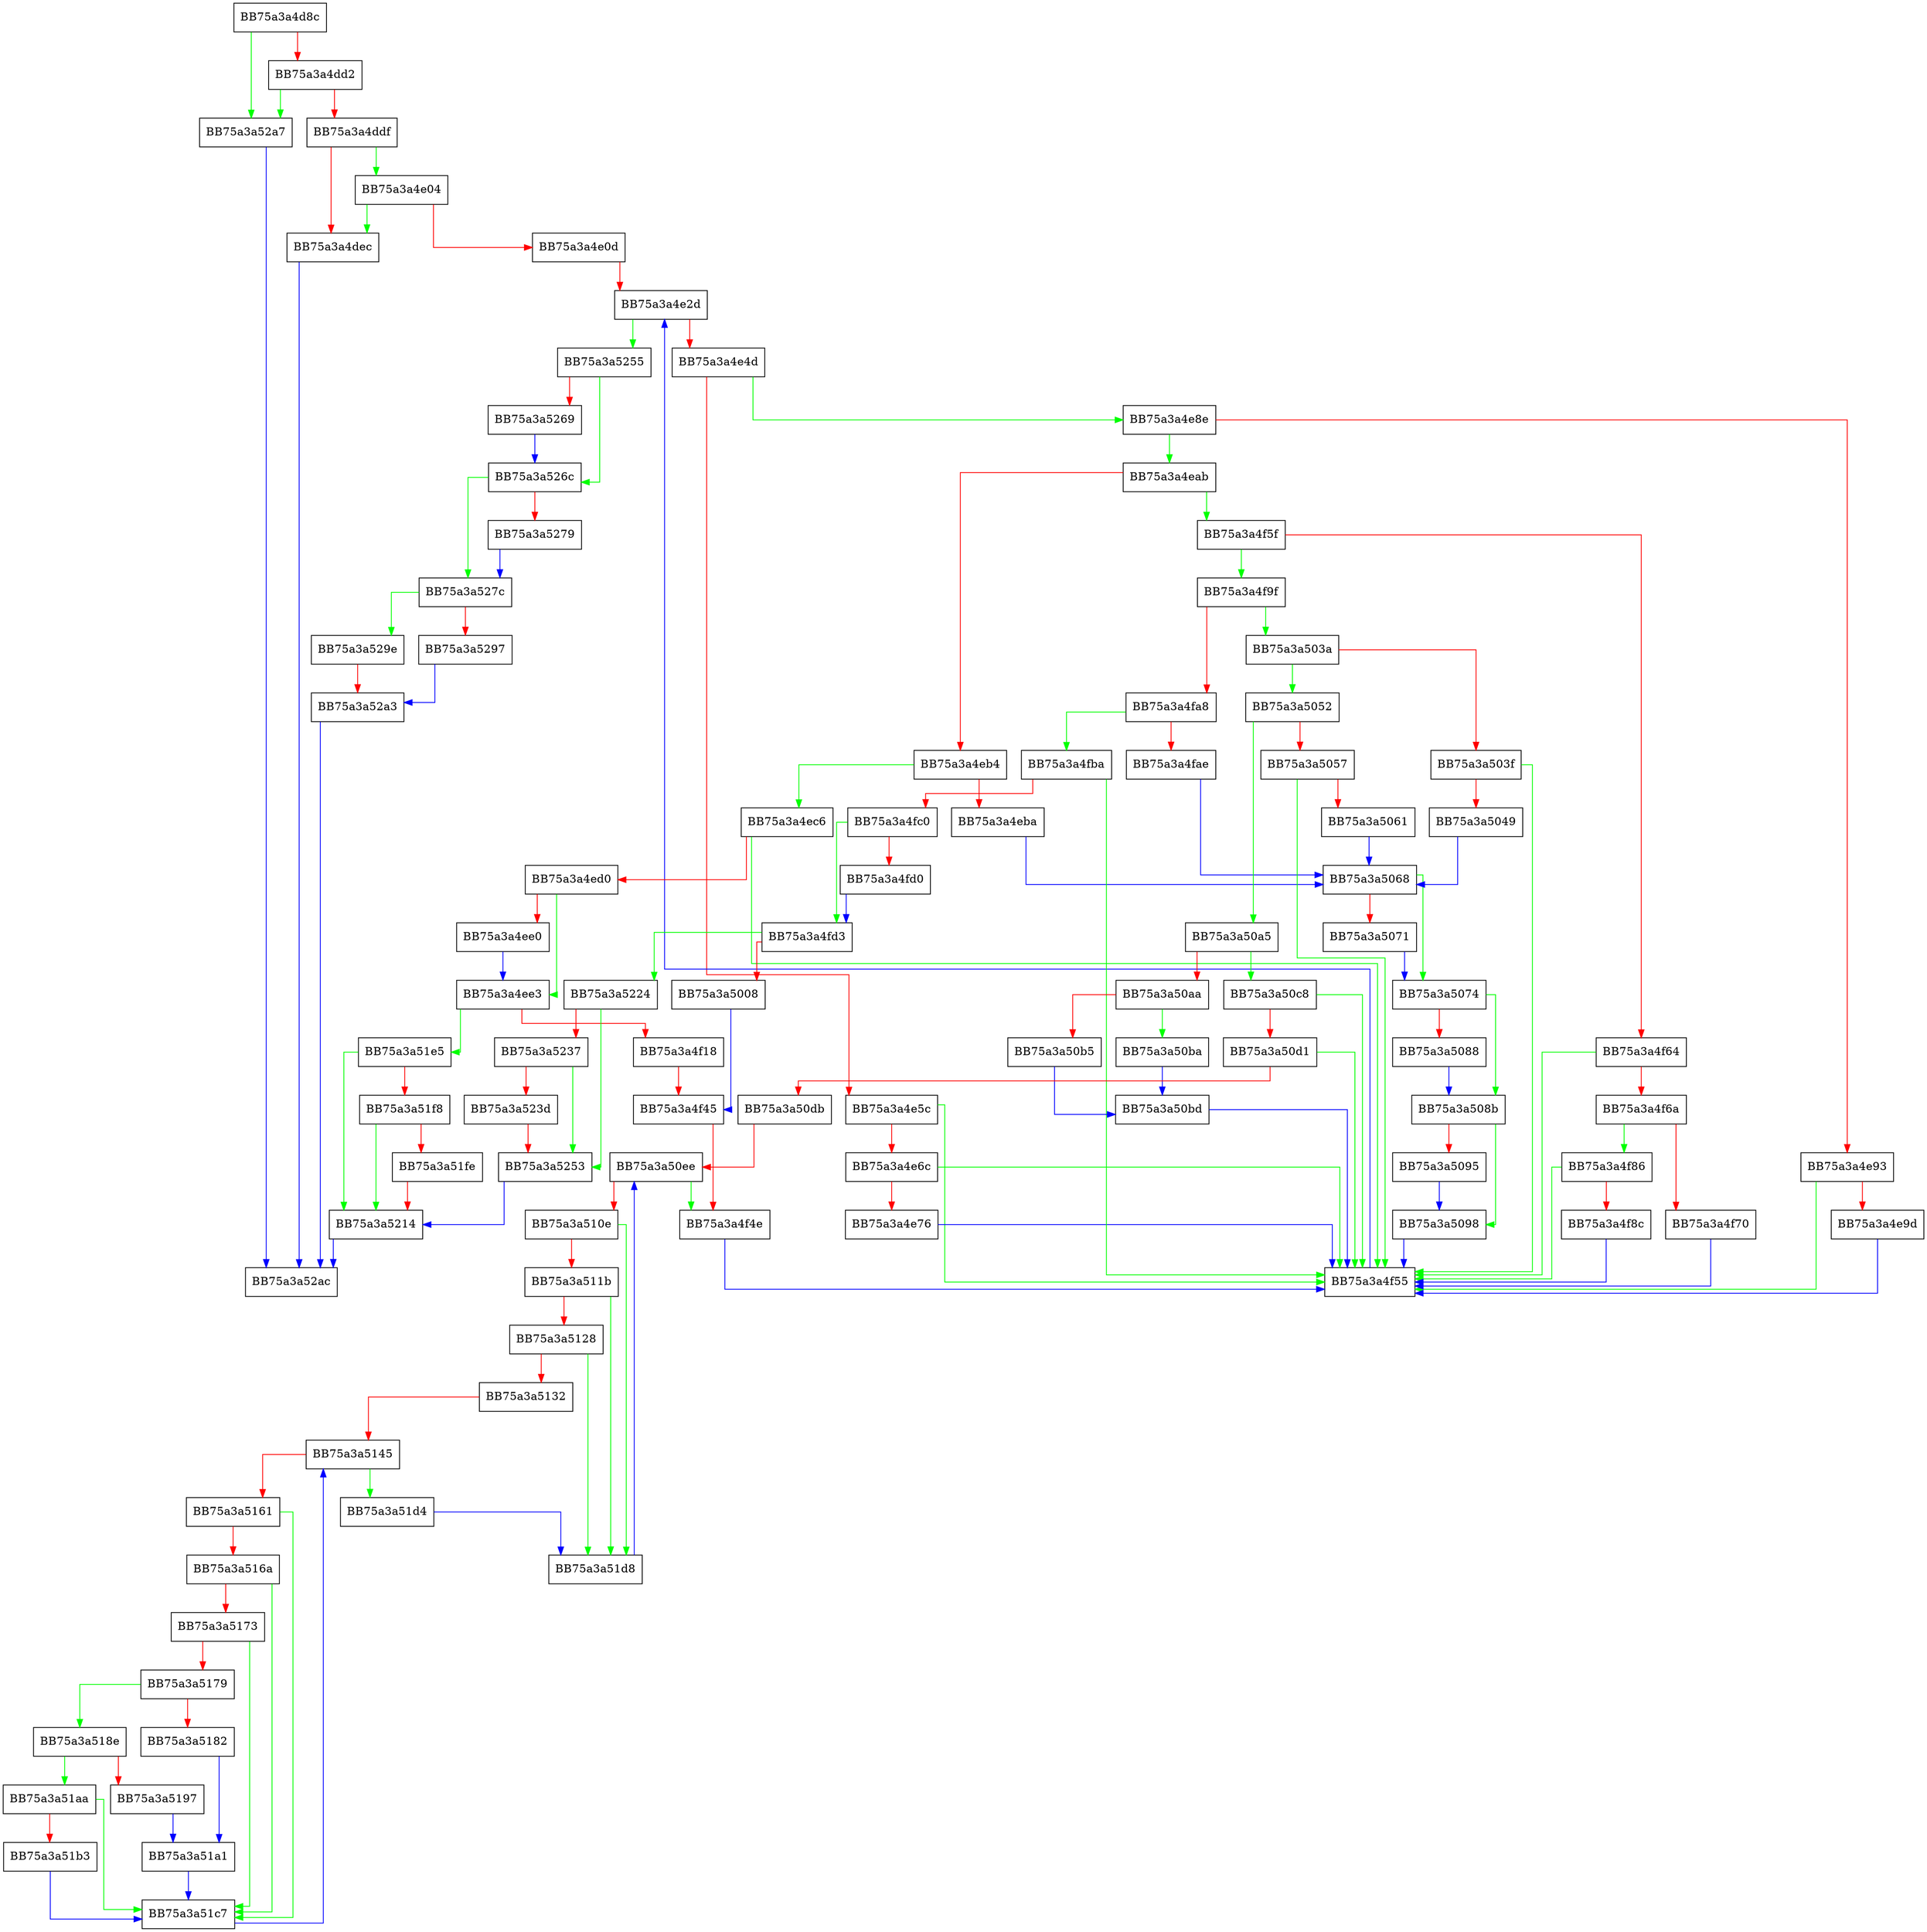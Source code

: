 digraph setEncryptionKey {
  node [shape="box"];
  graph [splines=ortho];
  BB75a3a4d8c -> BB75a3a52a7 [color="green"];
  BB75a3a4d8c -> BB75a3a4dd2 [color="red"];
  BB75a3a4dd2 -> BB75a3a52a7 [color="green"];
  BB75a3a4dd2 -> BB75a3a4ddf [color="red"];
  BB75a3a4ddf -> BB75a3a4e04 [color="green"];
  BB75a3a4ddf -> BB75a3a4dec [color="red"];
  BB75a3a4dec -> BB75a3a52ac [color="blue"];
  BB75a3a4e04 -> BB75a3a4dec [color="green"];
  BB75a3a4e04 -> BB75a3a4e0d [color="red"];
  BB75a3a4e0d -> BB75a3a4e2d [color="red"];
  BB75a3a4e2d -> BB75a3a5255 [color="green"];
  BB75a3a4e2d -> BB75a3a4e4d [color="red"];
  BB75a3a4e4d -> BB75a3a4e8e [color="green"];
  BB75a3a4e4d -> BB75a3a4e5c [color="red"];
  BB75a3a4e5c -> BB75a3a4f55 [color="green"];
  BB75a3a4e5c -> BB75a3a4e6c [color="red"];
  BB75a3a4e6c -> BB75a3a4f55 [color="green"];
  BB75a3a4e6c -> BB75a3a4e76 [color="red"];
  BB75a3a4e76 -> BB75a3a4f55 [color="blue"];
  BB75a3a4e8e -> BB75a3a4eab [color="green"];
  BB75a3a4e8e -> BB75a3a4e93 [color="red"];
  BB75a3a4e93 -> BB75a3a4f55 [color="green"];
  BB75a3a4e93 -> BB75a3a4e9d [color="red"];
  BB75a3a4e9d -> BB75a3a4f55 [color="blue"];
  BB75a3a4eab -> BB75a3a4f5f [color="green"];
  BB75a3a4eab -> BB75a3a4eb4 [color="red"];
  BB75a3a4eb4 -> BB75a3a4ec6 [color="green"];
  BB75a3a4eb4 -> BB75a3a4eba [color="red"];
  BB75a3a4eba -> BB75a3a5068 [color="blue"];
  BB75a3a4ec6 -> BB75a3a4f55 [color="green"];
  BB75a3a4ec6 -> BB75a3a4ed0 [color="red"];
  BB75a3a4ed0 -> BB75a3a4ee3 [color="green"];
  BB75a3a4ed0 -> BB75a3a4ee0 [color="red"];
  BB75a3a4ee0 -> BB75a3a4ee3 [color="blue"];
  BB75a3a4ee3 -> BB75a3a51e5 [color="green"];
  BB75a3a4ee3 -> BB75a3a4f18 [color="red"];
  BB75a3a4f18 -> BB75a3a4f45 [color="red"];
  BB75a3a4f45 -> BB75a3a4f4e [color="red"];
  BB75a3a4f4e -> BB75a3a4f55 [color="blue"];
  BB75a3a4f55 -> BB75a3a4e2d [color="blue"];
  BB75a3a4f5f -> BB75a3a4f9f [color="green"];
  BB75a3a4f5f -> BB75a3a4f64 [color="red"];
  BB75a3a4f64 -> BB75a3a4f55 [color="green"];
  BB75a3a4f64 -> BB75a3a4f6a [color="red"];
  BB75a3a4f6a -> BB75a3a4f86 [color="green"];
  BB75a3a4f6a -> BB75a3a4f70 [color="red"];
  BB75a3a4f70 -> BB75a3a4f55 [color="blue"];
  BB75a3a4f86 -> BB75a3a4f55 [color="green"];
  BB75a3a4f86 -> BB75a3a4f8c [color="red"];
  BB75a3a4f8c -> BB75a3a4f55 [color="blue"];
  BB75a3a4f9f -> BB75a3a503a [color="green"];
  BB75a3a4f9f -> BB75a3a4fa8 [color="red"];
  BB75a3a4fa8 -> BB75a3a4fba [color="green"];
  BB75a3a4fa8 -> BB75a3a4fae [color="red"];
  BB75a3a4fae -> BB75a3a5068 [color="blue"];
  BB75a3a4fba -> BB75a3a4f55 [color="green"];
  BB75a3a4fba -> BB75a3a4fc0 [color="red"];
  BB75a3a4fc0 -> BB75a3a4fd3 [color="green"];
  BB75a3a4fc0 -> BB75a3a4fd0 [color="red"];
  BB75a3a4fd0 -> BB75a3a4fd3 [color="blue"];
  BB75a3a4fd3 -> BB75a3a5224 [color="green"];
  BB75a3a4fd3 -> BB75a3a5008 [color="red"];
  BB75a3a5008 -> BB75a3a4f45 [color="blue"];
  BB75a3a503a -> BB75a3a5052 [color="green"];
  BB75a3a503a -> BB75a3a503f [color="red"];
  BB75a3a503f -> BB75a3a4f55 [color="green"];
  BB75a3a503f -> BB75a3a5049 [color="red"];
  BB75a3a5049 -> BB75a3a5068 [color="blue"];
  BB75a3a5052 -> BB75a3a50a5 [color="green"];
  BB75a3a5052 -> BB75a3a5057 [color="red"];
  BB75a3a5057 -> BB75a3a4f55 [color="green"];
  BB75a3a5057 -> BB75a3a5061 [color="red"];
  BB75a3a5061 -> BB75a3a5068 [color="blue"];
  BB75a3a5068 -> BB75a3a5074 [color="green"];
  BB75a3a5068 -> BB75a3a5071 [color="red"];
  BB75a3a5071 -> BB75a3a5074 [color="blue"];
  BB75a3a5074 -> BB75a3a508b [color="green"];
  BB75a3a5074 -> BB75a3a5088 [color="red"];
  BB75a3a5088 -> BB75a3a508b [color="blue"];
  BB75a3a508b -> BB75a3a5098 [color="green"];
  BB75a3a508b -> BB75a3a5095 [color="red"];
  BB75a3a5095 -> BB75a3a5098 [color="blue"];
  BB75a3a5098 -> BB75a3a4f55 [color="blue"];
  BB75a3a50a5 -> BB75a3a50c8 [color="green"];
  BB75a3a50a5 -> BB75a3a50aa [color="red"];
  BB75a3a50aa -> BB75a3a50ba [color="green"];
  BB75a3a50aa -> BB75a3a50b5 [color="red"];
  BB75a3a50b5 -> BB75a3a50bd [color="blue"];
  BB75a3a50ba -> BB75a3a50bd [color="blue"];
  BB75a3a50bd -> BB75a3a4f55 [color="blue"];
  BB75a3a50c8 -> BB75a3a4f55 [color="green"];
  BB75a3a50c8 -> BB75a3a50d1 [color="red"];
  BB75a3a50d1 -> BB75a3a4f55 [color="green"];
  BB75a3a50d1 -> BB75a3a50db [color="red"];
  BB75a3a50db -> BB75a3a50ee [color="red"];
  BB75a3a50ee -> BB75a3a4f4e [color="green"];
  BB75a3a50ee -> BB75a3a510e [color="red"];
  BB75a3a510e -> BB75a3a51d8 [color="green"];
  BB75a3a510e -> BB75a3a511b [color="red"];
  BB75a3a511b -> BB75a3a51d8 [color="green"];
  BB75a3a511b -> BB75a3a5128 [color="red"];
  BB75a3a5128 -> BB75a3a51d8 [color="green"];
  BB75a3a5128 -> BB75a3a5132 [color="red"];
  BB75a3a5132 -> BB75a3a5145 [color="red"];
  BB75a3a5145 -> BB75a3a51d4 [color="green"];
  BB75a3a5145 -> BB75a3a5161 [color="red"];
  BB75a3a5161 -> BB75a3a51c7 [color="green"];
  BB75a3a5161 -> BB75a3a516a [color="red"];
  BB75a3a516a -> BB75a3a51c7 [color="green"];
  BB75a3a516a -> BB75a3a5173 [color="red"];
  BB75a3a5173 -> BB75a3a51c7 [color="green"];
  BB75a3a5173 -> BB75a3a5179 [color="red"];
  BB75a3a5179 -> BB75a3a518e [color="green"];
  BB75a3a5179 -> BB75a3a5182 [color="red"];
  BB75a3a5182 -> BB75a3a51a1 [color="blue"];
  BB75a3a518e -> BB75a3a51aa [color="green"];
  BB75a3a518e -> BB75a3a5197 [color="red"];
  BB75a3a5197 -> BB75a3a51a1 [color="blue"];
  BB75a3a51a1 -> BB75a3a51c7 [color="blue"];
  BB75a3a51aa -> BB75a3a51c7 [color="green"];
  BB75a3a51aa -> BB75a3a51b3 [color="red"];
  BB75a3a51b3 -> BB75a3a51c7 [color="blue"];
  BB75a3a51c7 -> BB75a3a5145 [color="blue"];
  BB75a3a51d4 -> BB75a3a51d8 [color="blue"];
  BB75a3a51d8 -> BB75a3a50ee [color="blue"];
  BB75a3a51e5 -> BB75a3a5214 [color="green"];
  BB75a3a51e5 -> BB75a3a51f8 [color="red"];
  BB75a3a51f8 -> BB75a3a5214 [color="green"];
  BB75a3a51f8 -> BB75a3a51fe [color="red"];
  BB75a3a51fe -> BB75a3a5214 [color="red"];
  BB75a3a5214 -> BB75a3a52ac [color="blue"];
  BB75a3a5224 -> BB75a3a5253 [color="green"];
  BB75a3a5224 -> BB75a3a5237 [color="red"];
  BB75a3a5237 -> BB75a3a5253 [color="green"];
  BB75a3a5237 -> BB75a3a523d [color="red"];
  BB75a3a523d -> BB75a3a5253 [color="red"];
  BB75a3a5253 -> BB75a3a5214 [color="blue"];
  BB75a3a5255 -> BB75a3a526c [color="green"];
  BB75a3a5255 -> BB75a3a5269 [color="red"];
  BB75a3a5269 -> BB75a3a526c [color="blue"];
  BB75a3a526c -> BB75a3a527c [color="green"];
  BB75a3a526c -> BB75a3a5279 [color="red"];
  BB75a3a5279 -> BB75a3a527c [color="blue"];
  BB75a3a527c -> BB75a3a529e [color="green"];
  BB75a3a527c -> BB75a3a5297 [color="red"];
  BB75a3a5297 -> BB75a3a52a3 [color="blue"];
  BB75a3a529e -> BB75a3a52a3 [color="red"];
  BB75a3a52a3 -> BB75a3a52ac [color="blue"];
  BB75a3a52a7 -> BB75a3a52ac [color="blue"];
}